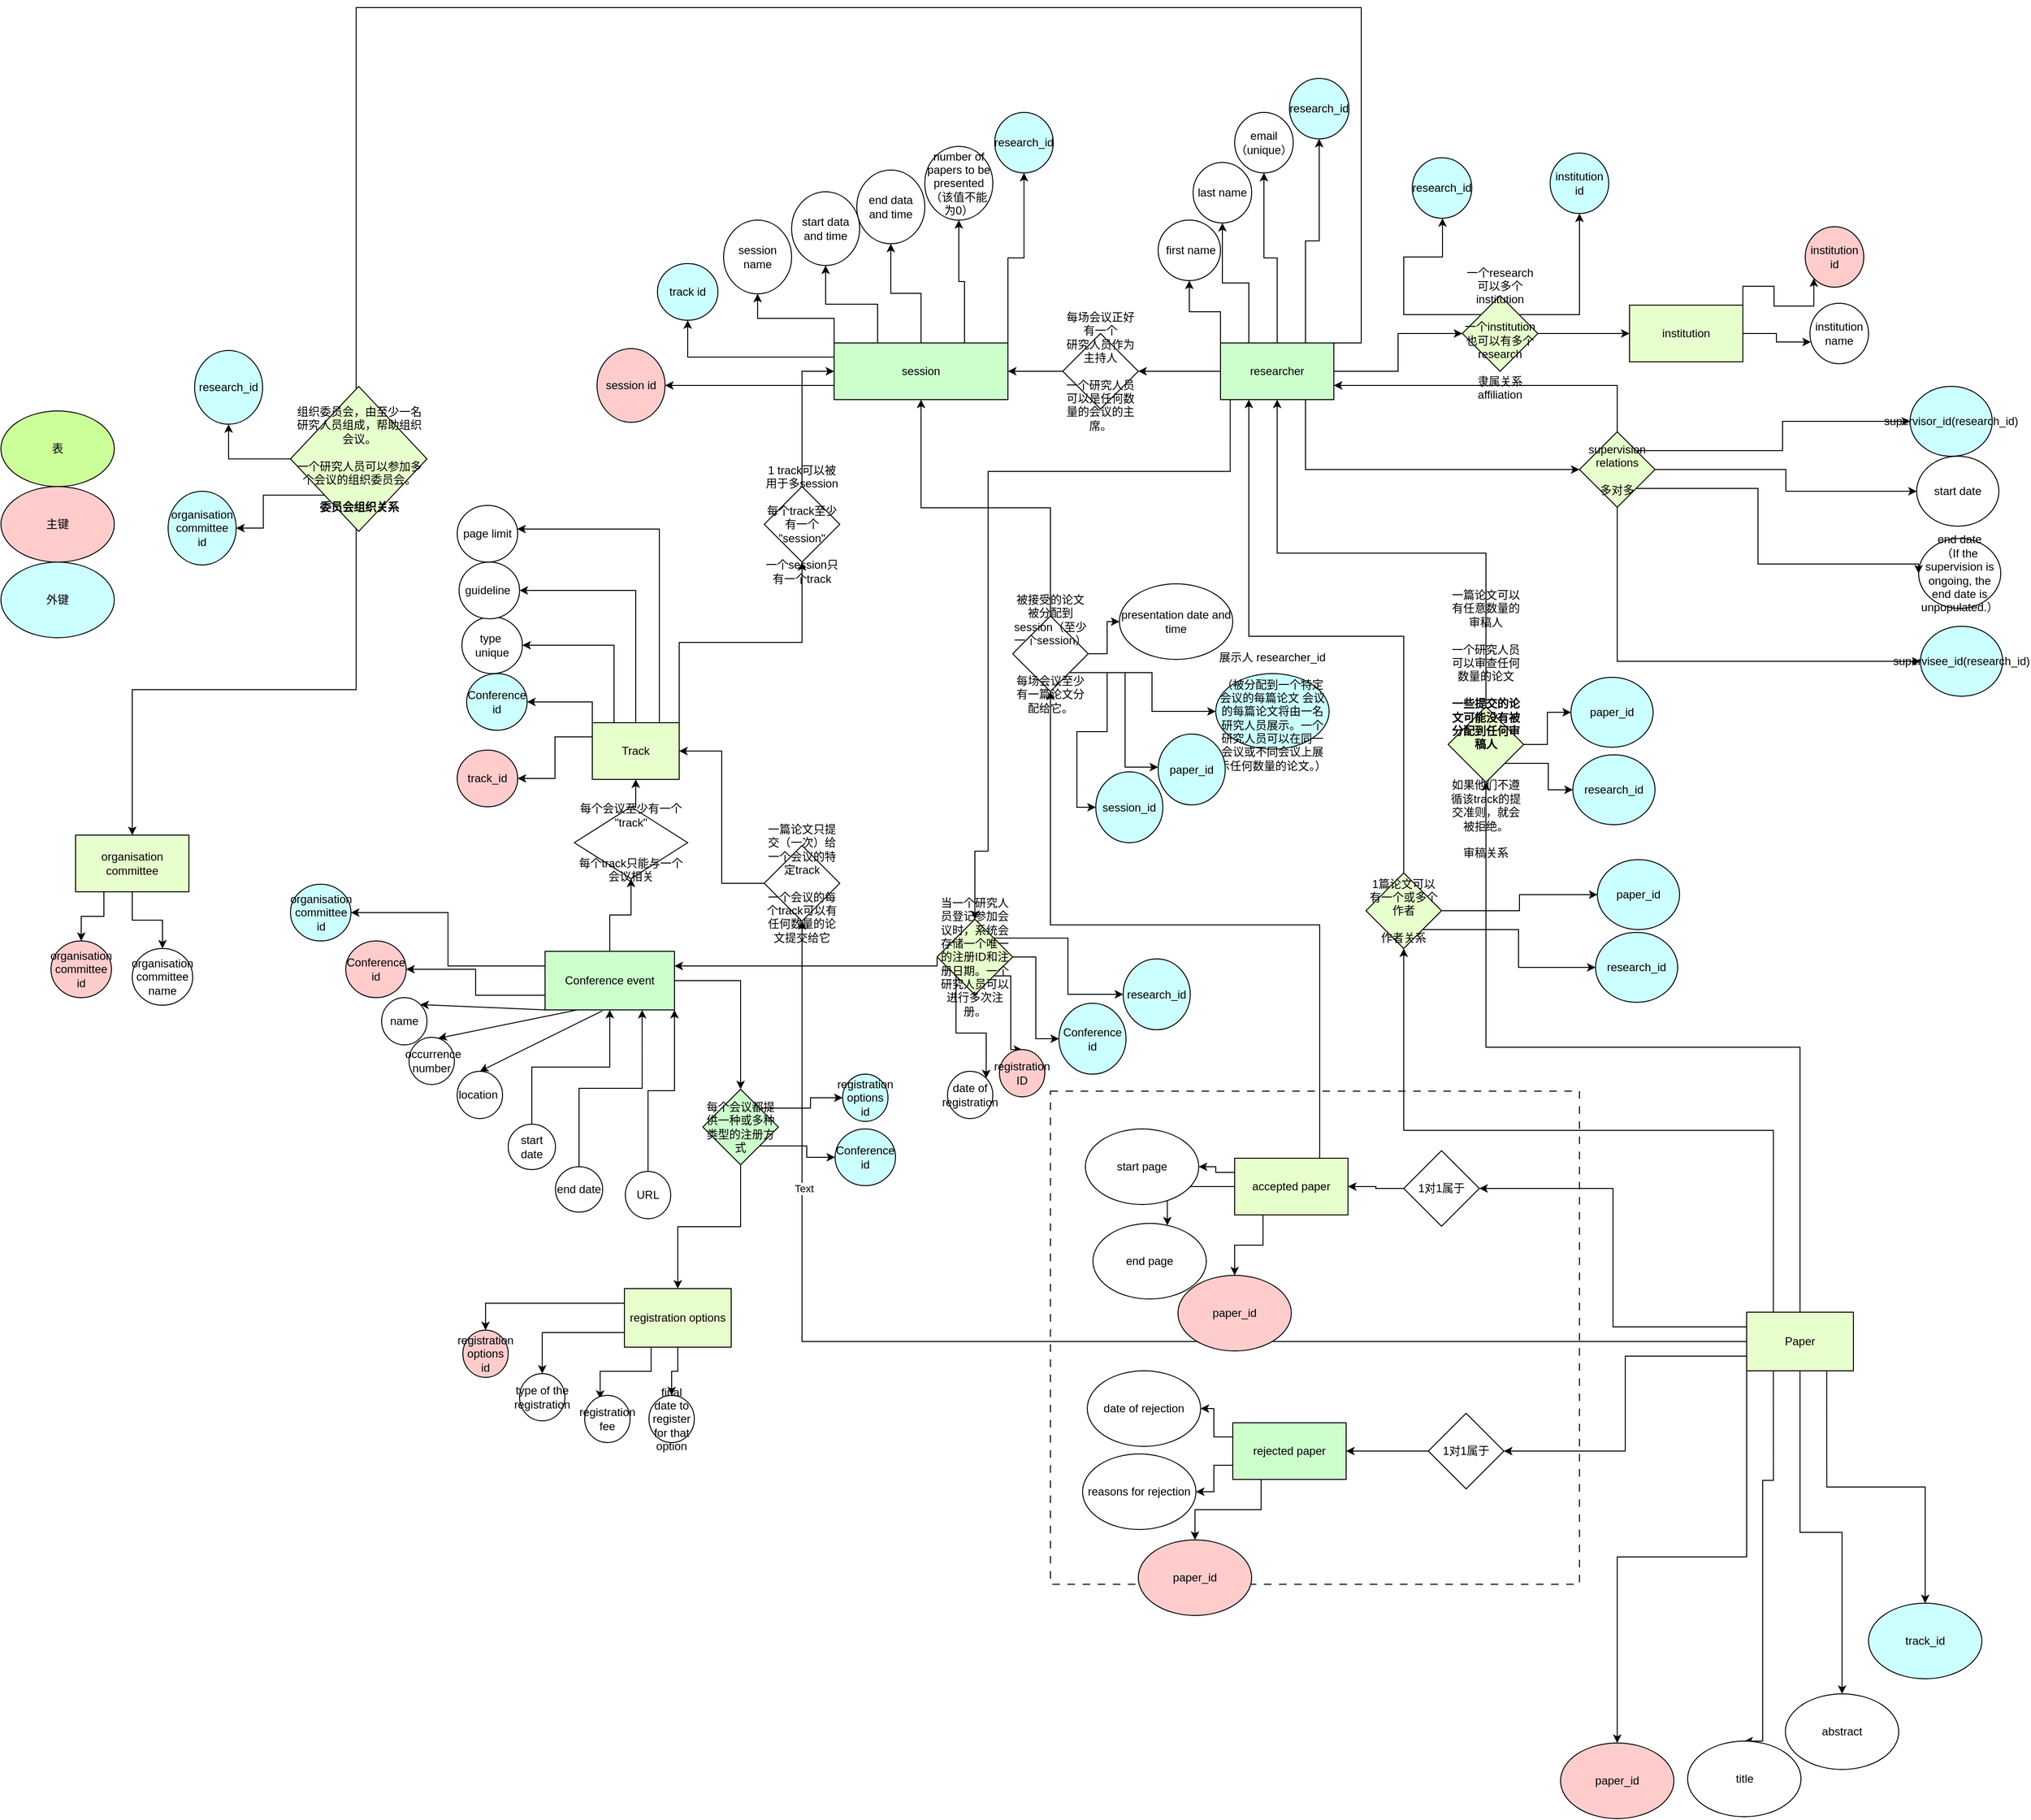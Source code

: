 <mxfile version="21.1.1" type="github">
  <diagram id="R2lEEEUBdFMjLlhIrx00" name="Page-1">
    <mxGraphModel dx="3544" dy="2191" grid="0" gridSize="10" guides="1" tooltips="1" connect="1" arrows="1" fold="1" page="1" pageScale="1" pageWidth="850" pageHeight="1100" math="0" shadow="0" extFonts="Permanent Marker^https://fonts.googleapis.com/css?family=Permanent+Marker">
      <root>
        <mxCell id="0" />
        <mxCell id="1" parent="0" />
        <mxCell id="jLtFNhoKEC5xuxH08Q8--124" value="" style="rounded=0;whiteSpace=wrap;html=1;dashed=1;dashPattern=8 8;" parent="1" vertex="1">
          <mxGeometry x="731" y="382" width="560" height="522" as="geometry" />
        </mxCell>
        <mxCell id="jLtFNhoKEC5xuxH08Q8--1" value="name" style="ellipse;whiteSpace=wrap;html=1;" parent="1" vertex="1">
          <mxGeometry x="23" y="283" width="48" height="50" as="geometry" />
        </mxCell>
        <mxCell id="jLtFNhoKEC5xuxH08Q8--14" style="edgeStyle=orthogonalEdgeStyle;rounded=0;orthogonalLoop=1;jettySize=auto;html=1;entryX=0.5;entryY=1;entryDx=0;entryDy=0;" parent="1" source="jLtFNhoKEC5xuxH08Q8--2" target="jLtFNhoKEC5xuxH08Q8--66" edge="1">
          <mxGeometry relative="1" as="geometry">
            <mxPoint x="231" y="81" as="targetPoint" />
          </mxGeometry>
        </mxCell>
        <mxCell id="jLtFNhoKEC5xuxH08Q8--150" style="edgeStyle=orthogonalEdgeStyle;rounded=0;orthogonalLoop=1;jettySize=auto;html=1;exitX=1;exitY=0.5;exitDx=0;exitDy=0;entryX=0.5;entryY=0;entryDx=0;entryDy=0;" parent="1" source="jLtFNhoKEC5xuxH08Q8--2" target="jLtFNhoKEC5xuxH08Q8--149" edge="1">
          <mxGeometry relative="1" as="geometry" />
        </mxCell>
        <mxCell id="PGQFbqdOMLLWhzAClPK7-38" style="edgeStyle=orthogonalEdgeStyle;rounded=0;orthogonalLoop=1;jettySize=auto;html=1;exitX=0;exitY=0.75;exitDx=0;exitDy=0;entryX=1;entryY=0.5;entryDx=0;entryDy=0;" edge="1" parent="1" source="jLtFNhoKEC5xuxH08Q8--2" target="PGQFbqdOMLLWhzAClPK7-39">
          <mxGeometry relative="1" as="geometry">
            <mxPoint x="52" y="254" as="targetPoint" />
          </mxGeometry>
        </mxCell>
        <mxCell id="PGQFbqdOMLLWhzAClPK7-52" style="edgeStyle=orthogonalEdgeStyle;rounded=0;orthogonalLoop=1;jettySize=auto;html=1;exitX=0;exitY=0.25;exitDx=0;exitDy=0;entryX=1;entryY=0.5;entryDx=0;entryDy=0;" edge="1" parent="1" source="jLtFNhoKEC5xuxH08Q8--2" target="PGQFbqdOMLLWhzAClPK7-53">
          <mxGeometry relative="1" as="geometry">
            <mxPoint x="171" y="144" as="targetPoint" />
          </mxGeometry>
        </mxCell>
        <mxCell id="jLtFNhoKEC5xuxH08Q8--2" value="Conference event" style="rounded=0;whiteSpace=wrap;html=1;fillColor=#CCFFCC;" parent="1" vertex="1">
          <mxGeometry x="196" y="234" width="137" height="62" as="geometry" />
        </mxCell>
        <mxCell id="jLtFNhoKEC5xuxH08Q8--3" value="&amp;nbsp;occurrence number" style="ellipse;whiteSpace=wrap;html=1;" parent="1" vertex="1">
          <mxGeometry x="52" y="325" width="48" height="50" as="geometry" />
        </mxCell>
        <mxCell id="jLtFNhoKEC5xuxH08Q8--4" value="" style="endArrow=classic;html=1;rounded=0;entryX=1;entryY=0;entryDx=0;entryDy=0;exitX=0;exitY=1;exitDx=0;exitDy=0;" parent="1" source="jLtFNhoKEC5xuxH08Q8--2" target="jLtFNhoKEC5xuxH08Q8--1" edge="1">
          <mxGeometry width="50" height="50" relative="1" as="geometry">
            <mxPoint x="132" y="247" as="sourcePoint" />
            <mxPoint x="182" y="197" as="targetPoint" />
          </mxGeometry>
        </mxCell>
        <mxCell id="jLtFNhoKEC5xuxH08Q8--5" value="" style="endArrow=classic;html=1;rounded=0;entryX=0.646;entryY=0.02;entryDx=0;entryDy=0;exitX=0.25;exitY=1;exitDx=0;exitDy=0;entryPerimeter=0;" parent="1" source="jLtFNhoKEC5xuxH08Q8--2" target="jLtFNhoKEC5xuxH08Q8--3" edge="1">
          <mxGeometry width="50" height="50" relative="1" as="geometry">
            <mxPoint x="118" y="267" as="sourcePoint" />
            <mxPoint x="74" y="300" as="targetPoint" />
          </mxGeometry>
        </mxCell>
        <mxCell id="jLtFNhoKEC5xuxH08Q8--6" value="location&amp;nbsp;" style="ellipse;whiteSpace=wrap;html=1;" parent="1" vertex="1">
          <mxGeometry x="103" y="361" width="48" height="50" as="geometry" />
        </mxCell>
        <mxCell id="jLtFNhoKEC5xuxH08Q8--7" value="" style="endArrow=classic;html=1;rounded=0;entryX=0.5;entryY=0;entryDx=0;entryDy=0;exitX=0.442;exitY=1.016;exitDx=0;exitDy=0;exitPerimeter=0;" parent="1" source="jLtFNhoKEC5xuxH08Q8--2" target="jLtFNhoKEC5xuxH08Q8--6" edge="1">
          <mxGeometry width="50" height="50" relative="1" as="geometry">
            <mxPoint x="150" y="262" as="sourcePoint" />
            <mxPoint x="93" y="336" as="targetPoint" />
          </mxGeometry>
        </mxCell>
        <mxCell id="jLtFNhoKEC5xuxH08Q8--70" style="edgeStyle=orthogonalEdgeStyle;rounded=0;orthogonalLoop=1;jettySize=auto;html=1;exitX=0;exitY=0.5;exitDx=0;exitDy=0;entryX=0.75;entryY=1;entryDx=0;entryDy=0;" parent="1" source="jLtFNhoKEC5xuxH08Q8--8" target="jLtFNhoKEC5xuxH08Q8--2" edge="1">
          <mxGeometry relative="1" as="geometry" />
        </mxCell>
        <mxCell id="jLtFNhoKEC5xuxH08Q8--8" value="end date" style="ellipse;whiteSpace=wrap;html=1;direction=south;" parent="1" vertex="1">
          <mxGeometry x="207" y="462" width="50" height="48" as="geometry" />
        </mxCell>
        <mxCell id="jLtFNhoKEC5xuxH08Q8--71" style="edgeStyle=orthogonalEdgeStyle;rounded=0;orthogonalLoop=1;jettySize=auto;html=1;exitX=0.5;exitY=0;exitDx=0;exitDy=0;entryX=1;entryY=1;entryDx=0;entryDy=0;" parent="1" source="jLtFNhoKEC5xuxH08Q8--10" target="jLtFNhoKEC5xuxH08Q8--2" edge="1">
          <mxGeometry relative="1" as="geometry" />
        </mxCell>
        <mxCell id="jLtFNhoKEC5xuxH08Q8--10" value="URL" style="ellipse;whiteSpace=wrap;html=1;" parent="1" vertex="1">
          <mxGeometry x="281" y="467" width="48" height="50" as="geometry" />
        </mxCell>
        <mxCell id="jLtFNhoKEC5xuxH08Q8--16" style="edgeStyle=orthogonalEdgeStyle;rounded=0;orthogonalLoop=1;jettySize=auto;html=1;exitX=0.25;exitY=0;exitDx=0;exitDy=0;entryX=1;entryY=0.5;entryDx=0;entryDy=0;" parent="1" source="jLtFNhoKEC5xuxH08Q8--13" target="jLtFNhoKEC5xuxH08Q8--15" edge="1">
          <mxGeometry relative="1" as="geometry" />
        </mxCell>
        <mxCell id="jLtFNhoKEC5xuxH08Q8--18" style="edgeStyle=orthogonalEdgeStyle;rounded=0;orthogonalLoop=1;jettySize=auto;html=1;exitX=0.5;exitY=0;exitDx=0;exitDy=0;entryX=1;entryY=0.5;entryDx=0;entryDy=0;" parent="1" source="jLtFNhoKEC5xuxH08Q8--13" target="jLtFNhoKEC5xuxH08Q8--17" edge="1">
          <mxGeometry relative="1" as="geometry" />
        </mxCell>
        <mxCell id="jLtFNhoKEC5xuxH08Q8--20" style="edgeStyle=orthogonalEdgeStyle;rounded=0;orthogonalLoop=1;jettySize=auto;html=1;exitX=0.75;exitY=0;exitDx=0;exitDy=0;" parent="1" source="jLtFNhoKEC5xuxH08Q8--13" target="jLtFNhoKEC5xuxH08Q8--19" edge="1">
          <mxGeometry relative="1" as="geometry">
            <Array as="points">
              <mxPoint x="317" y="-213" />
            </Array>
          </mxGeometry>
        </mxCell>
        <mxCell id="jLtFNhoKEC5xuxH08Q8--23" style="edgeStyle=orthogonalEdgeStyle;rounded=0;orthogonalLoop=1;jettySize=auto;html=1;exitX=1;exitY=0;exitDx=0;exitDy=0;" parent="1" source="jLtFNhoKEC5xuxH08Q8--13" target="jLtFNhoKEC5xuxH08Q8--72" edge="1">
          <mxGeometry relative="1" as="geometry" />
        </mxCell>
        <mxCell id="PGQFbqdOMLLWhzAClPK7-8" style="edgeStyle=orthogonalEdgeStyle;rounded=0;orthogonalLoop=1;jettySize=auto;html=1;exitX=0;exitY=0;exitDx=0;exitDy=0;entryX=1;entryY=0.5;entryDx=0;entryDy=0;" edge="1" parent="1" source="jLtFNhoKEC5xuxH08Q8--13" target="PGQFbqdOMLLWhzAClPK7-7">
          <mxGeometry relative="1" as="geometry" />
        </mxCell>
        <mxCell id="PGQFbqdOMLLWhzAClPK7-41" style="edgeStyle=orthogonalEdgeStyle;rounded=0;orthogonalLoop=1;jettySize=auto;html=1;exitX=0;exitY=0.25;exitDx=0;exitDy=0;entryX=1;entryY=0.5;entryDx=0;entryDy=0;" edge="1" parent="1" source="jLtFNhoKEC5xuxH08Q8--13" target="PGQFbqdOMLLWhzAClPK7-40">
          <mxGeometry relative="1" as="geometry" />
        </mxCell>
        <mxCell id="jLtFNhoKEC5xuxH08Q8--13" value="Track" style="rounded=0;whiteSpace=wrap;html=1;fillColor=#E6FFCC;" parent="1" vertex="1">
          <mxGeometry x="246" y="-8" width="92" height="60" as="geometry" />
        </mxCell>
        <mxCell id="jLtFNhoKEC5xuxH08Q8--15" value="type&amp;nbsp;&lt;br&gt;unique" style="ellipse;whiteSpace=wrap;html=1;fillColor=#FFFFFF;" parent="1" vertex="1">
          <mxGeometry x="108" y="-120" width="64" height="60" as="geometry" />
        </mxCell>
        <mxCell id="jLtFNhoKEC5xuxH08Q8--17" value="guideline&amp;nbsp;" style="ellipse;whiteSpace=wrap;html=1;" parent="1" vertex="1">
          <mxGeometry x="105" y="-178" width="64" height="60" as="geometry" />
        </mxCell>
        <mxCell id="jLtFNhoKEC5xuxH08Q8--19" value="page limit" style="ellipse;whiteSpace=wrap;html=1;" parent="1" vertex="1">
          <mxGeometry x="103" y="-238" width="64" height="60" as="geometry" />
        </mxCell>
        <mxCell id="jLtFNhoKEC5xuxH08Q8--25" style="edgeStyle=orthogonalEdgeStyle;rounded=0;orthogonalLoop=1;jettySize=auto;html=1;exitX=0;exitY=0;exitDx=0;exitDy=0;entryX=0.5;entryY=1;entryDx=0;entryDy=0;" parent="1" source="jLtFNhoKEC5xuxH08Q8--22" target="jLtFNhoKEC5xuxH08Q8--26" edge="1">
          <mxGeometry relative="1" as="geometry">
            <mxPoint x="446" y="-465" as="targetPoint" />
          </mxGeometry>
        </mxCell>
        <mxCell id="jLtFNhoKEC5xuxH08Q8--29" style="edgeStyle=orthogonalEdgeStyle;rounded=0;orthogonalLoop=1;jettySize=auto;html=1;exitX=0.25;exitY=0;exitDx=0;exitDy=0;entryX=0.5;entryY=1;entryDx=0;entryDy=0;" parent="1" source="jLtFNhoKEC5xuxH08Q8--22" target="jLtFNhoKEC5xuxH08Q8--28" edge="1">
          <mxGeometry relative="1" as="geometry" />
        </mxCell>
        <mxCell id="jLtFNhoKEC5xuxH08Q8--31" style="edgeStyle=orthogonalEdgeStyle;rounded=0;orthogonalLoop=1;jettySize=auto;html=1;exitX=0.5;exitY=0;exitDx=0;exitDy=0;entryX=0.5;entryY=1;entryDx=0;entryDy=0;" parent="1" source="jLtFNhoKEC5xuxH08Q8--22" target="jLtFNhoKEC5xuxH08Q8--30" edge="1">
          <mxGeometry relative="1" as="geometry" />
        </mxCell>
        <mxCell id="jLtFNhoKEC5xuxH08Q8--32" style="edgeStyle=orthogonalEdgeStyle;rounded=0;orthogonalLoop=1;jettySize=auto;html=1;exitX=0.75;exitY=0;exitDx=0;exitDy=0;entryX=0.5;entryY=1;entryDx=0;entryDy=0;" parent="1" source="jLtFNhoKEC5xuxH08Q8--22" target="jLtFNhoKEC5xuxH08Q8--33" edge="1">
          <mxGeometry relative="1" as="geometry">
            <mxPoint x="634.941" y="-491.706" as="targetPoint" />
          </mxGeometry>
        </mxCell>
        <mxCell id="PGQFbqdOMLLWhzAClPK7-11" style="edgeStyle=orthogonalEdgeStyle;rounded=0;orthogonalLoop=1;jettySize=auto;html=1;exitX=0;exitY=0.25;exitDx=0;exitDy=0;entryX=0.5;entryY=1;entryDx=0;entryDy=0;" edge="1" parent="1" source="jLtFNhoKEC5xuxH08Q8--22" target="PGQFbqdOMLLWhzAClPK7-12">
          <mxGeometry relative="1" as="geometry">
            <mxPoint x="357" y="-422" as="targetPoint" />
          </mxGeometry>
        </mxCell>
        <mxCell id="PGQFbqdOMLLWhzAClPK7-14" style="edgeStyle=orthogonalEdgeStyle;rounded=0;orthogonalLoop=1;jettySize=auto;html=1;exitX=1;exitY=0;exitDx=0;exitDy=0;" edge="1" parent="1" source="jLtFNhoKEC5xuxH08Q8--22" target="PGQFbqdOMLLWhzAClPK7-13">
          <mxGeometry relative="1" as="geometry" />
        </mxCell>
        <mxCell id="PGQFbqdOMLLWhzAClPK7-24" style="edgeStyle=orthogonalEdgeStyle;rounded=0;orthogonalLoop=1;jettySize=auto;html=1;exitX=0;exitY=0.75;exitDx=0;exitDy=0;entryX=1;entryY=0.5;entryDx=0;entryDy=0;" edge="1" parent="1" source="jLtFNhoKEC5xuxH08Q8--22" target="PGQFbqdOMLLWhzAClPK7-23">
          <mxGeometry relative="1" as="geometry" />
        </mxCell>
        <mxCell id="jLtFNhoKEC5xuxH08Q8--22" value="session" style="rounded=0;whiteSpace=wrap;html=1;fillColor=#CCFFCC;" parent="1" vertex="1">
          <mxGeometry x="502" y="-410" width="184" height="60" as="geometry" />
        </mxCell>
        <mxCell id="jLtFNhoKEC5xuxH08Q8--26" value="session name" style="ellipse;whiteSpace=wrap;html=1;" parent="1" vertex="1">
          <mxGeometry x="385" y="-540" width="72" height="78" as="geometry" />
        </mxCell>
        <mxCell id="jLtFNhoKEC5xuxH08Q8--28" value="start data and time" style="ellipse;whiteSpace=wrap;html=1;" parent="1" vertex="1">
          <mxGeometry x="457" y="-570" width="72" height="78" as="geometry" />
        </mxCell>
        <mxCell id="jLtFNhoKEC5xuxH08Q8--30" value="end data and time" style="ellipse;whiteSpace=wrap;html=1;" parent="1" vertex="1">
          <mxGeometry x="526" y="-593" width="72" height="78" as="geometry" />
        </mxCell>
        <mxCell id="jLtFNhoKEC5xuxH08Q8--33" value="number of papers to be presented&lt;br&gt;（该值不能为0）" style="ellipse;whiteSpace=wrap;html=1;" parent="1" vertex="1">
          <mxGeometry x="598" y="-618" width="72" height="78" as="geometry" />
        </mxCell>
        <mxCell id="jLtFNhoKEC5xuxH08Q8--43" style="edgeStyle=orthogonalEdgeStyle;rounded=0;orthogonalLoop=1;jettySize=auto;html=1;exitX=0;exitY=0;exitDx=0;exitDy=0;entryX=0.5;entryY=1;entryDx=0;entryDy=0;" parent="1" source="jLtFNhoKEC5xuxH08Q8--37" target="jLtFNhoKEC5xuxH08Q8--42" edge="1">
          <mxGeometry relative="1" as="geometry" />
        </mxCell>
        <mxCell id="jLtFNhoKEC5xuxH08Q8--45" style="edgeStyle=orthogonalEdgeStyle;rounded=0;orthogonalLoop=1;jettySize=auto;html=1;exitX=0.25;exitY=0;exitDx=0;exitDy=0;" parent="1" source="jLtFNhoKEC5xuxH08Q8--37" target="jLtFNhoKEC5xuxH08Q8--44" edge="1">
          <mxGeometry relative="1" as="geometry" />
        </mxCell>
        <mxCell id="jLtFNhoKEC5xuxH08Q8--47" style="edgeStyle=orthogonalEdgeStyle;rounded=0;orthogonalLoop=1;jettySize=auto;html=1;exitX=0.5;exitY=0;exitDx=0;exitDy=0;entryX=0.5;entryY=1;entryDx=0;entryDy=0;" parent="1" source="jLtFNhoKEC5xuxH08Q8--37" target="jLtFNhoKEC5xuxH08Q8--46" edge="1">
          <mxGeometry relative="1" as="geometry" />
        </mxCell>
        <mxCell id="jLtFNhoKEC5xuxH08Q8--76" style="edgeStyle=orthogonalEdgeStyle;rounded=0;orthogonalLoop=1;jettySize=auto;html=1;exitX=0;exitY=0.5;exitDx=0;exitDy=0;entryX=1;entryY=0.5;entryDx=0;entryDy=0;" parent="1" source="jLtFNhoKEC5xuxH08Q8--37" target="jLtFNhoKEC5xuxH08Q8--74" edge="1">
          <mxGeometry relative="1" as="geometry" />
        </mxCell>
        <mxCell id="jLtFNhoKEC5xuxH08Q8--79" style="edgeStyle=orthogonalEdgeStyle;rounded=0;orthogonalLoop=1;jettySize=auto;html=1;exitX=1;exitY=0.5;exitDx=0;exitDy=0;entryX=0;entryY=0.5;entryDx=0;entryDy=0;" parent="1" source="jLtFNhoKEC5xuxH08Q8--37" target="jLtFNhoKEC5xuxH08Q8--78" edge="1">
          <mxGeometry relative="1" as="geometry" />
        </mxCell>
        <mxCell id="jLtFNhoKEC5xuxH08Q8--102" style="edgeStyle=orthogonalEdgeStyle;rounded=0;orthogonalLoop=1;jettySize=auto;html=1;exitX=0.75;exitY=1;exitDx=0;exitDy=0;entryX=0;entryY=0.5;entryDx=0;entryDy=0;" parent="1" source="jLtFNhoKEC5xuxH08Q8--37" target="jLtFNhoKEC5xuxH08Q8--101" edge="1">
          <mxGeometry relative="1" as="geometry" />
        </mxCell>
        <mxCell id="jLtFNhoKEC5xuxH08Q8--178" style="edgeStyle=orthogonalEdgeStyle;rounded=0;orthogonalLoop=1;jettySize=auto;html=1;exitX=1;exitY=0;exitDx=0;exitDy=0;entryX=0.5;entryY=0;entryDx=0;entryDy=0;" parent="1" source="jLtFNhoKEC5xuxH08Q8--37" target="jLtFNhoKEC5xuxH08Q8--173" edge="1">
          <mxGeometry relative="1" as="geometry">
            <Array as="points">
              <mxPoint x="1060" y="-410" />
              <mxPoint x="1060" y="-765" />
              <mxPoint x="-4" y="-765" />
              <mxPoint x="-4" y="-43" />
              <mxPoint x="-241" y="-43" />
            </Array>
          </mxGeometry>
        </mxCell>
        <mxCell id="PGQFbqdOMLLWhzAClPK7-35" style="edgeStyle=orthogonalEdgeStyle;rounded=0;orthogonalLoop=1;jettySize=auto;html=1;exitX=0.75;exitY=0;exitDx=0;exitDy=0;" edge="1" parent="1" source="jLtFNhoKEC5xuxH08Q8--37" target="PGQFbqdOMLLWhzAClPK7-34">
          <mxGeometry relative="1" as="geometry" />
        </mxCell>
        <mxCell id="jLtFNhoKEC5xuxH08Q8--37" value="researcher" style="rounded=0;whiteSpace=wrap;html=1;fillColor=#CCFFCC;" parent="1" vertex="1">
          <mxGeometry x="911" y="-410" width="120" height="60" as="geometry" />
        </mxCell>
        <mxCell id="jLtFNhoKEC5xuxH08Q8--42" value="&amp;nbsp;first name" style="ellipse;whiteSpace=wrap;html=1;" parent="1" vertex="1">
          <mxGeometry x="845" y="-540" width="66" height="64" as="geometry" />
        </mxCell>
        <mxCell id="jLtFNhoKEC5xuxH08Q8--44" value="last name" style="ellipse;whiteSpace=wrap;html=1;" parent="1" vertex="1">
          <mxGeometry x="882" y="-601" width="62" height="64" as="geometry" />
        </mxCell>
        <mxCell id="jLtFNhoKEC5xuxH08Q8--46" value="email&lt;br&gt;（unique）" style="ellipse;whiteSpace=wrap;html=1;fillColor=#FFFFFF;" parent="1" vertex="1">
          <mxGeometry x="926" y="-654" width="62" height="64" as="geometry" />
        </mxCell>
        <mxCell id="PGQFbqdOMLLWhzAClPK7-26" style="edgeStyle=orthogonalEdgeStyle;rounded=0;orthogonalLoop=1;jettySize=auto;html=1;exitX=1;exitY=0.5;exitDx=0;exitDy=0;entryX=0.016;entryY=0.641;entryDx=0;entryDy=0;entryPerimeter=0;" edge="1" parent="1" source="jLtFNhoKEC5xuxH08Q8--50" target="PGQFbqdOMLLWhzAClPK7-25">
          <mxGeometry relative="1" as="geometry" />
        </mxCell>
        <mxCell id="PGQFbqdOMLLWhzAClPK7-27" style="edgeStyle=orthogonalEdgeStyle;rounded=0;orthogonalLoop=1;jettySize=auto;html=1;exitX=1;exitY=0;exitDx=0;exitDy=0;entryX=0;entryY=1;entryDx=0;entryDy=0;" edge="1" parent="1" source="jLtFNhoKEC5xuxH08Q8--50" target="PGQFbqdOMLLWhzAClPK7-22">
          <mxGeometry relative="1" as="geometry" />
        </mxCell>
        <mxCell id="jLtFNhoKEC5xuxH08Q8--50" value="institution" style="rounded=0;whiteSpace=wrap;html=1;fillColor=#E6FFCC;" parent="1" vertex="1">
          <mxGeometry x="1344" y="-450" width="120" height="60" as="geometry" />
        </mxCell>
        <mxCell id="jLtFNhoKEC5xuxH08Q8--54" style="edgeStyle=orthogonalEdgeStyle;rounded=0;orthogonalLoop=1;jettySize=auto;html=1;exitX=1;exitY=0;exitDx=0;exitDy=0;" parent="1" source="jLtFNhoKEC5xuxH08Q8--101" target="jLtFNhoKEC5xuxH08Q8--53" edge="1">
          <mxGeometry relative="1" as="geometry" />
        </mxCell>
        <mxCell id="jLtFNhoKEC5xuxH08Q8--60" style="edgeStyle=orthogonalEdgeStyle;rounded=0;orthogonalLoop=1;jettySize=auto;html=1;exitX=1;exitY=0.5;exitDx=0;exitDy=0;entryX=0;entryY=0.5;entryDx=0;entryDy=0;" parent="1" source="jLtFNhoKEC5xuxH08Q8--101" target="jLtFNhoKEC5xuxH08Q8--57" edge="1">
          <mxGeometry relative="1" as="geometry" />
        </mxCell>
        <mxCell id="jLtFNhoKEC5xuxH08Q8--53" value="supervisor_id(research_id)" style="ellipse;whiteSpace=wrap;html=1;fillColor=#CCFFFF;" parent="1" vertex="1">
          <mxGeometry x="1641" y="-364" width="87" height="74" as="geometry" />
        </mxCell>
        <mxCell id="jLtFNhoKEC5xuxH08Q8--55" value="supervisee_id(research_id)" style="ellipse;whiteSpace=wrap;html=1;fillColor=#CCFFFF;" parent="1" vertex="1">
          <mxGeometry x="1652" y="-110" width="87" height="74" as="geometry" />
        </mxCell>
        <mxCell id="jLtFNhoKEC5xuxH08Q8--57" value="start date" style="ellipse;whiteSpace=wrap;html=1;" parent="1" vertex="1">
          <mxGeometry x="1648" y="-290" width="87" height="74" as="geometry" />
        </mxCell>
        <mxCell id="jLtFNhoKEC5xuxH08Q8--59" value="end date&lt;br&gt;（If the supervision is ongoing, the end date is unpopulated.）" style="ellipse;whiteSpace=wrap;html=1;" parent="1" vertex="1">
          <mxGeometry x="1650" y="-203" width="87" height="74" as="geometry" />
        </mxCell>
        <mxCell id="jLtFNhoKEC5xuxH08Q8--67" style="edgeStyle=orthogonalEdgeStyle;rounded=0;orthogonalLoop=1;jettySize=auto;html=1;exitX=0.5;exitY=0;exitDx=0;exitDy=0;entryX=0.5;entryY=1;entryDx=0;entryDy=0;" parent="1" source="jLtFNhoKEC5xuxH08Q8--66" target="jLtFNhoKEC5xuxH08Q8--13" edge="1">
          <mxGeometry relative="1" as="geometry" />
        </mxCell>
        <mxCell id="jLtFNhoKEC5xuxH08Q8--66" value="每个会议至少有一个 &quot;track&quot;&lt;br&gt;&lt;br&gt;&lt;br&gt;每个track只能与一个会议相关" style="rhombus;whiteSpace=wrap;html=1;" parent="1" vertex="1">
          <mxGeometry x="227" y="81" width="120" height="76" as="geometry" />
        </mxCell>
        <mxCell id="jLtFNhoKEC5xuxH08Q8--73" style="edgeStyle=orthogonalEdgeStyle;rounded=0;orthogonalLoop=1;jettySize=auto;html=1;exitX=0.5;exitY=0;exitDx=0;exitDy=0;entryX=0;entryY=0.5;entryDx=0;entryDy=0;" parent="1" source="jLtFNhoKEC5xuxH08Q8--72" target="jLtFNhoKEC5xuxH08Q8--22" edge="1">
          <mxGeometry relative="1" as="geometry" />
        </mxCell>
        <mxCell id="jLtFNhoKEC5xuxH08Q8--72" value="1 track可以被用于多session&lt;br&gt;&lt;br&gt;每个track至少有一个 &quot;session&quot;&lt;br&gt;&lt;br&gt;一个session只有一个track" style="rhombus;whiteSpace=wrap;html=1;" parent="1" vertex="1">
          <mxGeometry x="428" y="-258" width="80" height="80" as="geometry" />
        </mxCell>
        <mxCell id="jLtFNhoKEC5xuxH08Q8--77" style="edgeStyle=orthogonalEdgeStyle;rounded=0;orthogonalLoop=1;jettySize=auto;html=1;exitX=0;exitY=0.5;exitDx=0;exitDy=0;" parent="1" source="jLtFNhoKEC5xuxH08Q8--74" target="jLtFNhoKEC5xuxH08Q8--22" edge="1">
          <mxGeometry relative="1" as="geometry" />
        </mxCell>
        <mxCell id="jLtFNhoKEC5xuxH08Q8--74" value="&lt;div&gt;每场会议正好有一个&lt;/div&gt;&lt;div&gt;研究人员作为主持人&lt;/div&gt;&lt;div&gt;&lt;br&gt;&lt;/div&gt;&lt;div&gt;一个研究人员可以是任何数量的会议的主席。&lt;/div&gt;" style="rhombus;whiteSpace=wrap;html=1;" parent="1" vertex="1">
          <mxGeometry x="744" y="-420" width="80" height="80" as="geometry" />
        </mxCell>
        <mxCell id="jLtFNhoKEC5xuxH08Q8--80" style="edgeStyle=orthogonalEdgeStyle;rounded=0;orthogonalLoop=1;jettySize=auto;html=1;exitX=1;exitY=0.5;exitDx=0;exitDy=0;" parent="1" source="jLtFNhoKEC5xuxH08Q8--78" target="jLtFNhoKEC5xuxH08Q8--50" edge="1">
          <mxGeometry relative="1" as="geometry" />
        </mxCell>
        <mxCell id="PGQFbqdOMLLWhzAClPK7-17" style="edgeStyle=orthogonalEdgeStyle;rounded=0;orthogonalLoop=1;jettySize=auto;html=1;exitX=1;exitY=0;exitDx=0;exitDy=0;" edge="1" parent="1" source="jLtFNhoKEC5xuxH08Q8--78" target="PGQFbqdOMLLWhzAClPK7-16">
          <mxGeometry relative="1" as="geometry" />
        </mxCell>
        <mxCell id="PGQFbqdOMLLWhzAClPK7-21" style="edgeStyle=orthogonalEdgeStyle;rounded=0;orthogonalLoop=1;jettySize=auto;html=1;exitX=0;exitY=0;exitDx=0;exitDy=0;" edge="1" parent="1" source="jLtFNhoKEC5xuxH08Q8--78" target="PGQFbqdOMLLWhzAClPK7-18">
          <mxGeometry relative="1" as="geometry">
            <Array as="points">
              <mxPoint x="1105" y="-440" />
              <mxPoint x="1105" y="-501" />
              <mxPoint x="1146" y="-501" />
            </Array>
          </mxGeometry>
        </mxCell>
        <mxCell id="jLtFNhoKEC5xuxH08Q8--78" value="一个research可以多个institution&lt;br&gt;&lt;br&gt;一个institution也可以有多个research&lt;br&gt;&lt;br&gt;隶属关系&lt;br&gt;affiliation" style="rhombus;whiteSpace=wrap;html=1;fillColor=#E6FFCC;" parent="1" vertex="1">
          <mxGeometry x="1167" y="-460" width="80" height="80" as="geometry" />
        </mxCell>
        <mxCell id="jLtFNhoKEC5xuxH08Q8--85" style="edgeStyle=orthogonalEdgeStyle;rounded=0;orthogonalLoop=1;jettySize=auto;html=1;exitX=0;exitY=1;exitDx=0;exitDy=0;" parent="1" source="jLtFNhoKEC5xuxH08Q8--83" target="jLtFNhoKEC5xuxH08Q8--84" edge="1">
          <mxGeometry relative="1" as="geometry" />
        </mxCell>
        <mxCell id="jLtFNhoKEC5xuxH08Q8--87" style="edgeStyle=orthogonalEdgeStyle;rounded=0;orthogonalLoop=1;jettySize=auto;html=1;exitX=0.25;exitY=1;exitDx=0;exitDy=0;entryX=0.5;entryY=0;entryDx=0;entryDy=0;" parent="1" source="jLtFNhoKEC5xuxH08Q8--83" target="jLtFNhoKEC5xuxH08Q8--86" edge="1">
          <mxGeometry relative="1" as="geometry">
            <mxPoint x="1485" y="910" as="targetPoint" />
            <Array as="points">
              <mxPoint x="1496" y="794" />
              <mxPoint x="1485" y="794" />
              <mxPoint x="1485" y="1070" />
            </Array>
          </mxGeometry>
        </mxCell>
        <mxCell id="jLtFNhoKEC5xuxH08Q8--89" style="edgeStyle=orthogonalEdgeStyle;rounded=0;orthogonalLoop=1;jettySize=auto;html=1;exitX=0.5;exitY=1;exitDx=0;exitDy=0;entryX=0.5;entryY=0;entryDx=0;entryDy=0;" parent="1" source="jLtFNhoKEC5xuxH08Q8--83" target="jLtFNhoKEC5xuxH08Q8--88" edge="1">
          <mxGeometry relative="1" as="geometry" />
        </mxCell>
        <mxCell id="jLtFNhoKEC5xuxH08Q8--92" style="edgeStyle=orthogonalEdgeStyle;rounded=0;orthogonalLoop=1;jettySize=auto;html=1;exitX=0;exitY=0.5;exitDx=0;exitDy=0;" parent="1" source="jLtFNhoKEC5xuxH08Q8--83" target="jLtFNhoKEC5xuxH08Q8--91" edge="1">
          <mxGeometry relative="1" as="geometry" />
        </mxCell>
        <mxCell id="PGQFbqdOMLLWhzAClPK7-50" value="Text" style="edgeLabel;html=1;align=center;verticalAlign=middle;resizable=0;points=[];" vertex="1" connectable="0" parent="jLtFNhoKEC5xuxH08Q8--92">
          <mxGeometry x="0.608" y="-2" relative="1" as="geometry">
            <mxPoint as="offset" />
          </mxGeometry>
        </mxCell>
        <mxCell id="jLtFNhoKEC5xuxH08Q8--95" style="edgeStyle=orthogonalEdgeStyle;rounded=0;orthogonalLoop=1;jettySize=auto;html=1;exitX=0.5;exitY=0;exitDx=0;exitDy=0;entryX=0.5;entryY=1;entryDx=0;entryDy=0;" parent="1" source="jLtFNhoKEC5xuxH08Q8--83" target="jLtFNhoKEC5xuxH08Q8--94" edge="1">
          <mxGeometry relative="1" as="geometry" />
        </mxCell>
        <mxCell id="jLtFNhoKEC5xuxH08Q8--99" style="edgeStyle=orthogonalEdgeStyle;rounded=0;orthogonalLoop=1;jettySize=auto;html=1;exitX=0.25;exitY=0;exitDx=0;exitDy=0;" parent="1" source="jLtFNhoKEC5xuxH08Q8--83" target="jLtFNhoKEC5xuxH08Q8--98" edge="1">
          <mxGeometry relative="1" as="geometry" />
        </mxCell>
        <mxCell id="jLtFNhoKEC5xuxH08Q8--126" style="edgeStyle=orthogonalEdgeStyle;rounded=0;orthogonalLoop=1;jettySize=auto;html=1;exitX=0.75;exitY=0;exitDx=0;exitDy=0;entryX=0.5;entryY=1;entryDx=0;entryDy=0;" parent="1" source="jLtFNhoKEC5xuxH08Q8--106" target="jLtFNhoKEC5xuxH08Q8--125" edge="1">
          <mxGeometry relative="1" as="geometry" />
        </mxCell>
        <mxCell id="jLtFNhoKEC5xuxH08Q8--139" style="edgeStyle=orthogonalEdgeStyle;rounded=0;orthogonalLoop=1;jettySize=auto;html=1;exitX=0;exitY=0.25;exitDx=0;exitDy=0;entryX=1;entryY=0.5;entryDx=0;entryDy=0;" parent="1" source="jLtFNhoKEC5xuxH08Q8--83" target="jLtFNhoKEC5xuxH08Q8--112" edge="1">
          <mxGeometry relative="1" as="geometry" />
        </mxCell>
        <mxCell id="jLtFNhoKEC5xuxH08Q8--140" style="edgeStyle=orthogonalEdgeStyle;rounded=0;orthogonalLoop=1;jettySize=auto;html=1;exitX=0;exitY=0.75;exitDx=0;exitDy=0;entryX=1;entryY=0.5;entryDx=0;entryDy=0;" parent="1" source="jLtFNhoKEC5xuxH08Q8--83" target="jLtFNhoKEC5xuxH08Q8--109" edge="1">
          <mxGeometry relative="1" as="geometry" />
        </mxCell>
        <mxCell id="PGQFbqdOMLLWhzAClPK7-37" style="edgeStyle=orthogonalEdgeStyle;rounded=0;orthogonalLoop=1;jettySize=auto;html=1;exitX=0.75;exitY=1;exitDx=0;exitDy=0;" edge="1" parent="1" source="jLtFNhoKEC5xuxH08Q8--83" target="PGQFbqdOMLLWhzAClPK7-36">
          <mxGeometry relative="1" as="geometry" />
        </mxCell>
        <mxCell id="jLtFNhoKEC5xuxH08Q8--83" value="Paper" style="rounded=0;whiteSpace=wrap;html=1;fillColor=#E6FFCC;" parent="1" vertex="1">
          <mxGeometry x="1468" y="616" width="113" height="62" as="geometry" />
        </mxCell>
        <mxCell id="jLtFNhoKEC5xuxH08Q8--84" value="paper_id" style="ellipse;whiteSpace=wrap;html=1;fillColor=#FFCCCC;" parent="1" vertex="1">
          <mxGeometry x="1271" y="1072" width="120" height="80" as="geometry" />
        </mxCell>
        <mxCell id="jLtFNhoKEC5xuxH08Q8--86" value="title" style="ellipse;whiteSpace=wrap;html=1;" parent="1" vertex="1">
          <mxGeometry x="1405.5" y="1070" width="120" height="80" as="geometry" />
        </mxCell>
        <mxCell id="jLtFNhoKEC5xuxH08Q8--88" value="abstract" style="ellipse;whiteSpace=wrap;html=1;" parent="1" vertex="1">
          <mxGeometry x="1509" y="1020" width="120" height="80" as="geometry" />
        </mxCell>
        <mxCell id="jLtFNhoKEC5xuxH08Q8--93" style="edgeStyle=orthogonalEdgeStyle;rounded=0;orthogonalLoop=1;jettySize=auto;html=1;exitX=0;exitY=0.5;exitDx=0;exitDy=0;entryX=1;entryY=0.5;entryDx=0;entryDy=0;" parent="1" source="jLtFNhoKEC5xuxH08Q8--91" target="jLtFNhoKEC5xuxH08Q8--13" edge="1">
          <mxGeometry relative="1" as="geometry" />
        </mxCell>
        <mxCell id="jLtFNhoKEC5xuxH08Q8--91" value="一篇论文只提交（一次）给一个会议的特定track&lt;br&gt;&lt;br&gt;一个会议的每个track可以有任何数量的论文提交给它" style="rhombus;whiteSpace=wrap;html=1;" parent="1" vertex="1">
          <mxGeometry x="428" y="122" width="80" height="80" as="geometry" />
        </mxCell>
        <mxCell id="jLtFNhoKEC5xuxH08Q8--96" style="edgeStyle=orthogonalEdgeStyle;rounded=0;orthogonalLoop=1;jettySize=auto;html=1;exitX=0.5;exitY=0;exitDx=0;exitDy=0;" parent="1" source="jLtFNhoKEC5xuxH08Q8--94" target="jLtFNhoKEC5xuxH08Q8--37" edge="1">
          <mxGeometry relative="1" as="geometry" />
        </mxCell>
        <mxCell id="PGQFbqdOMLLWhzAClPK7-43" value="" style="edgeStyle=orthogonalEdgeStyle;rounded=0;orthogonalLoop=1;jettySize=auto;html=1;" edge="1" parent="1" source="jLtFNhoKEC5xuxH08Q8--94" target="PGQFbqdOMLLWhzAClPK7-42">
          <mxGeometry relative="1" as="geometry" />
        </mxCell>
        <mxCell id="PGQFbqdOMLLWhzAClPK7-45" style="edgeStyle=orthogonalEdgeStyle;rounded=0;orthogonalLoop=1;jettySize=auto;html=1;exitX=1;exitY=1;exitDx=0;exitDy=0;" edge="1" parent="1" source="jLtFNhoKEC5xuxH08Q8--94" target="PGQFbqdOMLLWhzAClPK7-44">
          <mxGeometry relative="1" as="geometry" />
        </mxCell>
        <mxCell id="jLtFNhoKEC5xuxH08Q8--94" value="&lt;div&gt;一篇论文可以有任意数量的审稿人&lt;/div&gt;&lt;div&gt;&lt;br&gt;&lt;/div&gt;&lt;div&gt;一个研究人员可以审查任何数量的论文&lt;/div&gt;&lt;div&gt;&lt;br&gt;&lt;/div&gt;&lt;div&gt;&lt;div&gt;&lt;b&gt;一些提交的论文可能没有被分配到任何审稿人&lt;/b&gt;&lt;/div&gt;&lt;div&gt;&lt;br&gt;&lt;/div&gt;&lt;div&gt;&lt;br&gt;&lt;/div&gt;&lt;div&gt;如果他们不遵循该track的提交准则，就会被拒绝。&lt;/div&gt;&lt;/div&gt;&lt;div&gt;&lt;br&gt;&lt;/div&gt;&lt;div&gt;审稿关系&lt;/div&gt;&lt;div&gt;&lt;br&gt;&lt;/div&gt;&lt;div&gt;&lt;br&gt;&lt;/div&gt;&lt;div&gt;&lt;br&gt;&lt;/div&gt;" style="rhombus;whiteSpace=wrap;html=1;fillColor=#E6FFCC;" parent="1" vertex="1">
          <mxGeometry x="1152" y="-25" width="80" height="80" as="geometry" />
        </mxCell>
        <mxCell id="jLtFNhoKEC5xuxH08Q8--100" style="edgeStyle=orthogonalEdgeStyle;rounded=0;orthogonalLoop=1;jettySize=auto;html=1;exitX=0.5;exitY=0;exitDx=0;exitDy=0;entryX=0.25;entryY=1;entryDx=0;entryDy=0;" parent="1" source="jLtFNhoKEC5xuxH08Q8--98" target="jLtFNhoKEC5xuxH08Q8--37" edge="1">
          <mxGeometry relative="1" as="geometry" />
        </mxCell>
        <mxCell id="PGQFbqdOMLLWhzAClPK7-31" style="edgeStyle=orthogonalEdgeStyle;rounded=0;orthogonalLoop=1;jettySize=auto;html=1;exitX=1;exitY=0.5;exitDx=0;exitDy=0;entryX=0;entryY=0.5;entryDx=0;entryDy=0;" edge="1" parent="1" source="jLtFNhoKEC5xuxH08Q8--98" target="PGQFbqdOMLLWhzAClPK7-30">
          <mxGeometry relative="1" as="geometry" />
        </mxCell>
        <mxCell id="PGQFbqdOMLLWhzAClPK7-33" style="edgeStyle=orthogonalEdgeStyle;rounded=0;orthogonalLoop=1;jettySize=auto;html=1;exitX=1;exitY=1;exitDx=0;exitDy=0;entryX=0;entryY=0.5;entryDx=0;entryDy=0;" edge="1" parent="1" source="jLtFNhoKEC5xuxH08Q8--98" target="PGQFbqdOMLLWhzAClPK7-32">
          <mxGeometry relative="1" as="geometry" />
        </mxCell>
        <mxCell id="jLtFNhoKEC5xuxH08Q8--98" value="1篇论文可以有一个或多个作者&lt;br&gt;&lt;br&gt;作者关系" style="rhombus;whiteSpace=wrap;html=1;fillColor=#E6FFCC;" parent="1" vertex="1">
          <mxGeometry x="1065" y="151" width="80" height="80" as="geometry" />
        </mxCell>
        <mxCell id="jLtFNhoKEC5xuxH08Q8--103" style="edgeStyle=orthogonalEdgeStyle;rounded=0;orthogonalLoop=1;jettySize=auto;html=1;exitX=0.5;exitY=0;exitDx=0;exitDy=0;entryX=1;entryY=0.75;entryDx=0;entryDy=0;" parent="1" source="jLtFNhoKEC5xuxH08Q8--101" target="jLtFNhoKEC5xuxH08Q8--37" edge="1">
          <mxGeometry relative="1" as="geometry" />
        </mxCell>
        <mxCell id="PGQFbqdOMLLWhzAClPK7-28" style="edgeStyle=orthogonalEdgeStyle;rounded=0;orthogonalLoop=1;jettySize=auto;html=1;exitX=1;exitY=1;exitDx=0;exitDy=0;entryX=0;entryY=0.5;entryDx=0;entryDy=0;" edge="1" parent="1" source="jLtFNhoKEC5xuxH08Q8--101" target="jLtFNhoKEC5xuxH08Q8--59">
          <mxGeometry relative="1" as="geometry">
            <Array as="points">
              <mxPoint x="1480" y="-256" />
              <mxPoint x="1480" y="-176" />
            </Array>
          </mxGeometry>
        </mxCell>
        <mxCell id="PGQFbqdOMLLWhzAClPK7-29" style="edgeStyle=orthogonalEdgeStyle;rounded=0;orthogonalLoop=1;jettySize=auto;html=1;exitX=0.5;exitY=1;exitDx=0;exitDy=0;entryX=0;entryY=0.5;entryDx=0;entryDy=0;" edge="1" parent="1" source="jLtFNhoKEC5xuxH08Q8--101" target="jLtFNhoKEC5xuxH08Q8--55">
          <mxGeometry relative="1" as="geometry" />
        </mxCell>
        <mxCell id="jLtFNhoKEC5xuxH08Q8--101" value="supervision relations&lt;br&gt;&lt;br&gt;多对多" style="rhombus;whiteSpace=wrap;html=1;fillColor=#E6FFCC;" parent="1" vertex="1">
          <mxGeometry x="1291" y="-316" width="80" height="80" as="geometry" />
        </mxCell>
        <mxCell id="jLtFNhoKEC5xuxH08Q8--136" style="edgeStyle=orthogonalEdgeStyle;rounded=0;orthogonalLoop=1;jettySize=auto;html=1;exitX=0;exitY=0.75;exitDx=0;exitDy=0;" parent="1" source="jLtFNhoKEC5xuxH08Q8--105" target="jLtFNhoKEC5xuxH08Q8--118" edge="1">
          <mxGeometry relative="1" as="geometry" />
        </mxCell>
        <mxCell id="jLtFNhoKEC5xuxH08Q8--138" style="edgeStyle=orthogonalEdgeStyle;rounded=0;orthogonalLoop=1;jettySize=auto;html=1;exitX=0;exitY=0.25;exitDx=0;exitDy=0;entryX=1;entryY=0.5;entryDx=0;entryDy=0;" parent="1" source="jLtFNhoKEC5xuxH08Q8--105" target="jLtFNhoKEC5xuxH08Q8--116" edge="1">
          <mxGeometry relative="1" as="geometry" />
        </mxCell>
        <mxCell id="PGQFbqdOMLLWhzAClPK7-47" style="edgeStyle=orthogonalEdgeStyle;rounded=0;orthogonalLoop=1;jettySize=auto;html=1;exitX=0.25;exitY=1;exitDx=0;exitDy=0;" edge="1" parent="1" source="jLtFNhoKEC5xuxH08Q8--105" target="PGQFbqdOMLLWhzAClPK7-46">
          <mxGeometry relative="1" as="geometry" />
        </mxCell>
        <mxCell id="jLtFNhoKEC5xuxH08Q8--105" value="rejected paper" style="rounded=0;whiteSpace=wrap;html=1;fillColor=#CCFFCC;" parent="1" vertex="1">
          <mxGeometry x="924" y="733" width="120" height="60" as="geometry" />
        </mxCell>
        <mxCell id="jLtFNhoKEC5xuxH08Q8--132" style="edgeStyle=orthogonalEdgeStyle;rounded=0;orthogonalLoop=1;jettySize=auto;html=1;exitX=0;exitY=0.25;exitDx=0;exitDy=0;" parent="1" source="jLtFNhoKEC5xuxH08Q8--106" target="jLtFNhoKEC5xuxH08Q8--120" edge="1">
          <mxGeometry relative="1" as="geometry" />
        </mxCell>
        <mxCell id="jLtFNhoKEC5xuxH08Q8--133" style="edgeStyle=orthogonalEdgeStyle;rounded=0;orthogonalLoop=1;jettySize=auto;html=1;exitX=0;exitY=0.5;exitDx=0;exitDy=0;entryX=0.656;entryY=0.026;entryDx=0;entryDy=0;entryPerimeter=0;" parent="1" source="jLtFNhoKEC5xuxH08Q8--106" target="jLtFNhoKEC5xuxH08Q8--121" edge="1">
          <mxGeometry relative="1" as="geometry" />
        </mxCell>
        <mxCell id="PGQFbqdOMLLWhzAClPK7-49" style="edgeStyle=orthogonalEdgeStyle;rounded=0;orthogonalLoop=1;jettySize=auto;html=1;exitX=0.25;exitY=1;exitDx=0;exitDy=0;" edge="1" parent="1" source="jLtFNhoKEC5xuxH08Q8--106" target="PGQFbqdOMLLWhzAClPK7-48">
          <mxGeometry relative="1" as="geometry" />
        </mxCell>
        <mxCell id="jLtFNhoKEC5xuxH08Q8--106" value="accepted paper" style="rounded=0;whiteSpace=wrap;html=1;fillColor=#E6FFCC;" parent="1" vertex="1">
          <mxGeometry x="926" y="453" width="120" height="60" as="geometry" />
        </mxCell>
        <mxCell id="jLtFNhoKEC5xuxH08Q8--135" style="edgeStyle=orthogonalEdgeStyle;rounded=0;orthogonalLoop=1;jettySize=auto;html=1;exitX=0;exitY=0.5;exitDx=0;exitDy=0;entryX=1;entryY=0.5;entryDx=0;entryDy=0;" parent="1" source="jLtFNhoKEC5xuxH08Q8--109" target="jLtFNhoKEC5xuxH08Q8--105" edge="1">
          <mxGeometry relative="1" as="geometry" />
        </mxCell>
        <mxCell id="jLtFNhoKEC5xuxH08Q8--109" value="1对1属于" style="rhombus;whiteSpace=wrap;html=1;" parent="1" vertex="1">
          <mxGeometry x="1131" y="723" width="80" height="80" as="geometry" />
        </mxCell>
        <mxCell id="jLtFNhoKEC5xuxH08Q8--131" style="edgeStyle=orthogonalEdgeStyle;rounded=0;orthogonalLoop=1;jettySize=auto;html=1;exitX=0;exitY=0.5;exitDx=0;exitDy=0;entryX=1;entryY=0.5;entryDx=0;entryDy=0;" parent="1" source="jLtFNhoKEC5xuxH08Q8--112" target="jLtFNhoKEC5xuxH08Q8--106" edge="1">
          <mxGeometry relative="1" as="geometry" />
        </mxCell>
        <mxCell id="jLtFNhoKEC5xuxH08Q8--112" value="1对1属于" style="rhombus;whiteSpace=wrap;html=1;" parent="1" vertex="1">
          <mxGeometry x="1105" y="445" width="80" height="80" as="geometry" />
        </mxCell>
        <mxCell id="jLtFNhoKEC5xuxH08Q8--116" value="date of rejection" style="ellipse;whiteSpace=wrap;html=1;" parent="1" vertex="1">
          <mxGeometry x="770" y="678" width="120" height="80" as="geometry" />
        </mxCell>
        <mxCell id="jLtFNhoKEC5xuxH08Q8--118" value="reasons for rejection" style="ellipse;whiteSpace=wrap;html=1;" parent="1" vertex="1">
          <mxGeometry x="765" y="766" width="120" height="80" as="geometry" />
        </mxCell>
        <mxCell id="jLtFNhoKEC5xuxH08Q8--120" value="start page" style="ellipse;whiteSpace=wrap;html=1;" parent="1" vertex="1">
          <mxGeometry x="768" y="422" width="120" height="80" as="geometry" />
        </mxCell>
        <mxCell id="jLtFNhoKEC5xuxH08Q8--121" value="end page" style="ellipse;whiteSpace=wrap;html=1;" parent="1" vertex="1">
          <mxGeometry x="776" y="522" width="120" height="80" as="geometry" />
        </mxCell>
        <mxCell id="jLtFNhoKEC5xuxH08Q8--127" style="edgeStyle=orthogonalEdgeStyle;rounded=0;orthogonalLoop=1;jettySize=auto;html=1;exitX=0.5;exitY=0;exitDx=0;exitDy=0;entryX=0.5;entryY=1;entryDx=0;entryDy=0;" parent="1" source="jLtFNhoKEC5xuxH08Q8--125" target="jLtFNhoKEC5xuxH08Q8--22" edge="1">
          <mxGeometry relative="1" as="geometry" />
        </mxCell>
        <mxCell id="jLtFNhoKEC5xuxH08Q8--145" style="edgeStyle=orthogonalEdgeStyle;rounded=0;orthogonalLoop=1;jettySize=auto;html=1;exitX=1;exitY=1;exitDx=0;exitDy=0;entryX=0;entryY=0.5;entryDx=0;entryDy=0;" parent="1" source="jLtFNhoKEC5xuxH08Q8--125" target="jLtFNhoKEC5xuxH08Q8--144" edge="1">
          <mxGeometry relative="1" as="geometry" />
        </mxCell>
        <mxCell id="jLtFNhoKEC5xuxH08Q8--146" style="edgeStyle=orthogonalEdgeStyle;rounded=0;orthogonalLoop=1;jettySize=auto;html=1;exitX=1;exitY=0.5;exitDx=0;exitDy=0;entryX=0;entryY=0.5;entryDx=0;entryDy=0;" parent="1" source="jLtFNhoKEC5xuxH08Q8--125" target="jLtFNhoKEC5xuxH08Q8--147" edge="1">
          <mxGeometry relative="1" as="geometry">
            <mxPoint x="838.882" y="-81.353" as="targetPoint" />
          </mxGeometry>
        </mxCell>
        <mxCell id="jLtFNhoKEC5xuxH08Q8--185" style="edgeStyle=orthogonalEdgeStyle;rounded=0;orthogonalLoop=1;jettySize=auto;html=1;exitX=1;exitY=1;exitDx=0;exitDy=0;entryX=0;entryY=0.467;entryDx=0;entryDy=0;entryPerimeter=0;" parent="1" source="jLtFNhoKEC5xuxH08Q8--125" target="jLtFNhoKEC5xuxH08Q8--182" edge="1">
          <mxGeometry relative="1" as="geometry">
            <mxPoint x="838.294" y="17.471" as="targetPoint" />
            <Array as="points">
              <mxPoint x="810" y="-61" />
              <mxPoint x="810" y="39" />
            </Array>
          </mxGeometry>
        </mxCell>
        <mxCell id="jLtFNhoKEC5xuxH08Q8--186" style="edgeStyle=orthogonalEdgeStyle;rounded=0;orthogonalLoop=1;jettySize=auto;html=1;exitX=1;exitY=1;exitDx=0;exitDy=0;entryX=0;entryY=0.5;entryDx=0;entryDy=0;" parent="1" source="jLtFNhoKEC5xuxH08Q8--125" target="jLtFNhoKEC5xuxH08Q8--184" edge="1">
          <mxGeometry relative="1" as="geometry" />
        </mxCell>
        <mxCell id="jLtFNhoKEC5xuxH08Q8--125" value="被接受的论文被分配到session（至少一个session）&lt;br&gt;&lt;br&gt;&lt;br&gt;每场会议至少有一篇论文分配给它。" style="rhombus;whiteSpace=wrap;html=1;" parent="1" vertex="1">
          <mxGeometry x="691" y="-121" width="80" height="80" as="geometry" />
        </mxCell>
        <mxCell id="jLtFNhoKEC5xuxH08Q8--144" value="展示人 researcher_id&lt;br&gt;&lt;br&gt;（被分配到一个特定会议的每篇论文 会议的每篇论文将由一名研究人员展示。一个研究人员可以在同一会议或不同会议上展示任何数量的论文。）" style="ellipse;whiteSpace=wrap;html=1;fillColor=#CCFFFF;" parent="1" vertex="1">
          <mxGeometry x="906" y="-60" width="120" height="80" as="geometry" />
        </mxCell>
        <mxCell id="jLtFNhoKEC5xuxH08Q8--147" value="presentation date and time" style="ellipse;whiteSpace=wrap;html=1;" parent="1" vertex="1">
          <mxGeometry x="804" y="-155" width="120" height="80" as="geometry" />
        </mxCell>
        <mxCell id="jLtFNhoKEC5xuxH08Q8--158" style="edgeStyle=orthogonalEdgeStyle;rounded=0;orthogonalLoop=1;jettySize=auto;html=1;exitX=0;exitY=0.75;exitDx=0;exitDy=0;" parent="1" source="jLtFNhoKEC5xuxH08Q8--148" target="jLtFNhoKEC5xuxH08Q8--153" edge="1">
          <mxGeometry relative="1" as="geometry" />
        </mxCell>
        <mxCell id="jLtFNhoKEC5xuxH08Q8--171" style="edgeStyle=orthogonalEdgeStyle;rounded=0;orthogonalLoop=1;jettySize=auto;html=1;exitX=0.25;exitY=1;exitDx=0;exitDy=0;entryX=0.34;entryY=0.073;entryDx=0;entryDy=0;entryPerimeter=0;" parent="1" source="jLtFNhoKEC5xuxH08Q8--148" target="jLtFNhoKEC5xuxH08Q8--154" edge="1">
          <mxGeometry relative="1" as="geometry" />
        </mxCell>
        <mxCell id="jLtFNhoKEC5xuxH08Q8--172" style="edgeStyle=orthogonalEdgeStyle;rounded=0;orthogonalLoop=1;jettySize=auto;html=1;exitX=0.5;exitY=1;exitDx=0;exitDy=0;entryX=0.5;entryY=0;entryDx=0;entryDy=0;" parent="1" source="jLtFNhoKEC5xuxH08Q8--148" target="jLtFNhoKEC5xuxH08Q8--155" edge="1">
          <mxGeometry relative="1" as="geometry" />
        </mxCell>
        <mxCell id="PGQFbqdOMLLWhzAClPK7-66" style="edgeStyle=orthogonalEdgeStyle;rounded=0;orthogonalLoop=1;jettySize=auto;html=1;exitX=0;exitY=0.25;exitDx=0;exitDy=0;entryX=0.5;entryY=0;entryDx=0;entryDy=0;" edge="1" parent="1" source="jLtFNhoKEC5xuxH08Q8--148" target="PGQFbqdOMLLWhzAClPK7-65">
          <mxGeometry relative="1" as="geometry" />
        </mxCell>
        <mxCell id="jLtFNhoKEC5xuxH08Q8--148" value="registration options" style="rounded=0;whiteSpace=wrap;html=1;fillColor=#E6FFCC;" parent="1" vertex="1">
          <mxGeometry x="280" y="591" width="113" height="62" as="geometry" />
        </mxCell>
        <mxCell id="jLtFNhoKEC5xuxH08Q8--151" style="edgeStyle=orthogonalEdgeStyle;rounded=0;orthogonalLoop=1;jettySize=auto;html=1;exitX=0.5;exitY=1;exitDx=0;exitDy=0;" parent="1" source="jLtFNhoKEC5xuxH08Q8--149" target="jLtFNhoKEC5xuxH08Q8--148" edge="1">
          <mxGeometry relative="1" as="geometry" />
        </mxCell>
        <mxCell id="PGQFbqdOMLLWhzAClPK7-69" style="edgeStyle=orthogonalEdgeStyle;rounded=0;orthogonalLoop=1;jettySize=auto;html=1;exitX=1;exitY=0;exitDx=0;exitDy=0;" edge="1" parent="1" source="jLtFNhoKEC5xuxH08Q8--149" target="PGQFbqdOMLLWhzAClPK7-67">
          <mxGeometry relative="1" as="geometry" />
        </mxCell>
        <mxCell id="PGQFbqdOMLLWhzAClPK7-70" style="edgeStyle=orthogonalEdgeStyle;rounded=0;orthogonalLoop=1;jettySize=auto;html=1;exitX=1;exitY=1;exitDx=0;exitDy=0;" edge="1" parent="1" source="jLtFNhoKEC5xuxH08Q8--149" target="PGQFbqdOMLLWhzAClPK7-68">
          <mxGeometry relative="1" as="geometry" />
        </mxCell>
        <mxCell id="jLtFNhoKEC5xuxH08Q8--149" value="每个会议都提供一种或多种类型的注册方式" style="rhombus;whiteSpace=wrap;html=1;fillColor=#CCFFCC;" parent="1" vertex="1">
          <mxGeometry x="363" y="380" width="80" height="80" as="geometry" />
        </mxCell>
        <mxCell id="jLtFNhoKEC5xuxH08Q8--153" value="type of the registration" style="ellipse;whiteSpace=wrap;html=1;" parent="1" vertex="1">
          <mxGeometry x="169" y="681" width="48" height="50" as="geometry" />
        </mxCell>
        <mxCell id="jLtFNhoKEC5xuxH08Q8--154" value="registration fee" style="ellipse;whiteSpace=wrap;html=1;" parent="1" vertex="1">
          <mxGeometry x="238" y="704" width="48" height="50" as="geometry" />
        </mxCell>
        <mxCell id="jLtFNhoKEC5xuxH08Q8--155" value="final date to register for that option" style="ellipse;whiteSpace=wrap;html=1;" parent="1" vertex="1">
          <mxGeometry x="306" y="704" width="48" height="50" as="geometry" />
        </mxCell>
        <mxCell id="jLtFNhoKEC5xuxH08Q8--160" value="date of registration" style="ellipse;whiteSpace=wrap;html=1;" parent="1" vertex="1">
          <mxGeometry x="622" y="361" width="48" height="50" as="geometry" />
        </mxCell>
        <mxCell id="jLtFNhoKEC5xuxH08Q8--165" value="" style="edgeStyle=orthogonalEdgeStyle;rounded=0;orthogonalLoop=1;jettySize=auto;html=1;exitX=0.086;exitY=1.006;exitDx=0;exitDy=0;entryX=0.5;entryY=0;entryDx=0;entryDy=0;exitPerimeter=0;" parent="1" source="jLtFNhoKEC5xuxH08Q8--37" target="jLtFNhoKEC5xuxH08Q8--164" edge="1">
          <mxGeometry relative="1" as="geometry">
            <mxPoint x="921" y="-350" as="sourcePoint" />
            <mxPoint x="508" y="578" as="targetPoint" />
            <Array as="points">
              <mxPoint x="921" y="-274" />
              <mxPoint x="665" y="-274" />
              <mxPoint x="665" y="128" />
              <mxPoint x="651" y="128" />
            </Array>
          </mxGeometry>
        </mxCell>
        <mxCell id="jLtFNhoKEC5xuxH08Q8--169" style="edgeStyle=orthogonalEdgeStyle;rounded=0;orthogonalLoop=1;jettySize=auto;html=1;exitX=0;exitY=1;exitDx=0;exitDy=0;entryX=1;entryY=0;entryDx=0;entryDy=0;" parent="1" source="jLtFNhoKEC5xuxH08Q8--164" target="jLtFNhoKEC5xuxH08Q8--160" edge="1">
          <mxGeometry relative="1" as="geometry" />
        </mxCell>
        <mxCell id="jLtFNhoKEC5xuxH08Q8--170" style="edgeStyle=orthogonalEdgeStyle;rounded=0;orthogonalLoop=1;jettySize=auto;html=1;exitX=1;exitY=1;exitDx=0;exitDy=0;entryX=0.5;entryY=0;entryDx=0;entryDy=0;" parent="1" source="jLtFNhoKEC5xuxH08Q8--164" target="jLtFNhoKEC5xuxH08Q8--167" edge="1">
          <mxGeometry relative="1" as="geometry">
            <Array as="points">
              <mxPoint x="689" y="260" />
            </Array>
          </mxGeometry>
        </mxCell>
        <mxCell id="PGQFbqdOMLLWhzAClPK7-74" style="edgeStyle=orthogonalEdgeStyle;rounded=0;orthogonalLoop=1;jettySize=auto;html=1;exitX=0;exitY=0.5;exitDx=0;exitDy=0;entryX=1;entryY=0.25;entryDx=0;entryDy=0;" edge="1" parent="1" source="jLtFNhoKEC5xuxH08Q8--164" target="jLtFNhoKEC5xuxH08Q8--2">
          <mxGeometry relative="1" as="geometry">
            <Array as="points">
              <mxPoint x="611" y="250" />
            </Array>
          </mxGeometry>
        </mxCell>
        <mxCell id="PGQFbqdOMLLWhzAClPK7-76" style="edgeStyle=orthogonalEdgeStyle;rounded=0;orthogonalLoop=1;jettySize=auto;html=1;exitX=1;exitY=0.5;exitDx=0;exitDy=0;entryX=0;entryY=0.5;entryDx=0;entryDy=0;" edge="1" parent="1" source="jLtFNhoKEC5xuxH08Q8--164" target="PGQFbqdOMLLWhzAClPK7-72">
          <mxGeometry relative="1" as="geometry" />
        </mxCell>
        <mxCell id="PGQFbqdOMLLWhzAClPK7-77" style="edgeStyle=orthogonalEdgeStyle;rounded=0;orthogonalLoop=1;jettySize=auto;html=1;exitX=1;exitY=0;exitDx=0;exitDy=0;" edge="1" parent="1" source="jLtFNhoKEC5xuxH08Q8--164" target="PGQFbqdOMLLWhzAClPK7-73">
          <mxGeometry relative="1" as="geometry" />
        </mxCell>
        <mxCell id="jLtFNhoKEC5xuxH08Q8--164" value="当一个研究人员登记参加会议时，系统会存储一个唯一的注册ID和注册日期。一个研究人员可以进行多次注册。" style="rhombus;whiteSpace=wrap;html=1;fillColor=#E6FFCC;" parent="1" vertex="1">
          <mxGeometry x="611" y="200" width="80" height="80" as="geometry" />
        </mxCell>
        <mxCell id="jLtFNhoKEC5xuxH08Q8--167" value="registration ID" style="ellipse;whiteSpace=wrap;html=1;fillColor=#FFCCCC;" parent="1" vertex="1">
          <mxGeometry x="677" y="338" width="48" height="50" as="geometry" />
        </mxCell>
        <mxCell id="PGQFbqdOMLLWhzAClPK7-54" style="edgeStyle=orthogonalEdgeStyle;rounded=0;orthogonalLoop=1;jettySize=auto;html=1;exitX=0.25;exitY=1;exitDx=0;exitDy=0;entryX=0.5;entryY=0;entryDx=0;entryDy=0;" edge="1" parent="1" source="jLtFNhoKEC5xuxH08Q8--173" target="PGQFbqdOMLLWhzAClPK7-55">
          <mxGeometry relative="1" as="geometry">
            <mxPoint x="-274" y="213" as="targetPoint" />
          </mxGeometry>
        </mxCell>
        <mxCell id="PGQFbqdOMLLWhzAClPK7-57" style="edgeStyle=orthogonalEdgeStyle;rounded=0;orthogonalLoop=1;jettySize=auto;html=1;exitX=0.5;exitY=1;exitDx=0;exitDy=0;" edge="1" parent="1" source="jLtFNhoKEC5xuxH08Q8--173" target="PGQFbqdOMLLWhzAClPK7-56">
          <mxGeometry relative="1" as="geometry" />
        </mxCell>
        <mxCell id="jLtFNhoKEC5xuxH08Q8--173" value="organisation committee" style="rounded=0;whiteSpace=wrap;html=1;fillColor=#E6FFCC;" parent="1" vertex="1">
          <mxGeometry x="-301" y="111" width="120" height="60" as="geometry" />
        </mxCell>
        <mxCell id="PGQFbqdOMLLWhzAClPK7-60" style="edgeStyle=orthogonalEdgeStyle;rounded=0;orthogonalLoop=1;jettySize=auto;html=1;exitX=0.5;exitY=1;exitDx=0;exitDy=0;entryX=0.5;entryY=1;entryDx=0;entryDy=0;" edge="1" parent="1" source="jLtFNhoKEC5xuxH08Q8--179" target="PGQFbqdOMLLWhzAClPK7-58">
          <mxGeometry relative="1" as="geometry" />
        </mxCell>
        <mxCell id="PGQFbqdOMLLWhzAClPK7-62" style="edgeStyle=orthogonalEdgeStyle;rounded=0;orthogonalLoop=1;jettySize=auto;html=1;exitX=1;exitY=1;exitDx=0;exitDy=0;entryX=1;entryY=0.5;entryDx=0;entryDy=0;" edge="1" parent="1" source="jLtFNhoKEC5xuxH08Q8--179" target="PGQFbqdOMLLWhzAClPK7-61">
          <mxGeometry relative="1" as="geometry" />
        </mxCell>
        <mxCell id="jLtFNhoKEC5xuxH08Q8--179" value="&lt;div&gt;组织委员会，由至少一名研究人员组成，帮助组织&lt;/div&gt;&lt;div&gt;会议。&lt;/div&gt;&lt;div&gt;&lt;br&gt;&lt;/div&gt;&lt;div&gt;一个研究人员可以参加多个会议的组织委员会。&lt;/div&gt;&lt;div&gt;&lt;br&gt;&lt;/div&gt;&lt;div&gt;&lt;b&gt;委员会组织关系&lt;/b&gt;&lt;/div&gt;" style="rhombus;whiteSpace=wrap;html=1;direction=south;fillColor=#E6FFCC;" parent="1" vertex="1">
          <mxGeometry x="-73.5" y="-364" width="144.5" height="153.5" as="geometry" />
        </mxCell>
        <mxCell id="jLtFNhoKEC5xuxH08Q8--181" style="edgeStyle=orthogonalEdgeStyle;rounded=0;orthogonalLoop=1;jettySize=auto;html=1;exitX=0;exitY=0.5;exitDx=0;exitDy=0;entryX=0.5;entryY=1;entryDx=0;entryDy=0;" parent="1" source="jLtFNhoKEC5xuxH08Q8--180" target="jLtFNhoKEC5xuxH08Q8--2" edge="1">
          <mxGeometry relative="1" as="geometry" />
        </mxCell>
        <mxCell id="jLtFNhoKEC5xuxH08Q8--180" value="start date" style="ellipse;whiteSpace=wrap;html=1;direction=south;" parent="1" vertex="1">
          <mxGeometry x="157" y="417" width="50" height="48" as="geometry" />
        </mxCell>
        <mxCell id="jLtFNhoKEC5xuxH08Q8--182" value="paper_id" style="ellipse;whiteSpace=wrap;html=1;fillColor=#CCFFFF;" parent="1" vertex="1">
          <mxGeometry x="845" y="4" width="71" height="75" as="geometry" />
        </mxCell>
        <mxCell id="jLtFNhoKEC5xuxH08Q8--184" value="session_id" style="ellipse;whiteSpace=wrap;html=1;fillColor=#CCFFFF;" parent="1" vertex="1">
          <mxGeometry x="779" y="44" width="71" height="75" as="geometry" />
        </mxCell>
        <mxCell id="PGQFbqdOMLLWhzAClPK7-7" value="Conference id" style="ellipse;whiteSpace=wrap;html=1;fillColor=#CCFFFF;" vertex="1" parent="1">
          <mxGeometry x="113" y="-60" width="64" height="60" as="geometry" />
        </mxCell>
        <mxCell id="PGQFbqdOMLLWhzAClPK7-9" value="外键" style="ellipse;whiteSpace=wrap;html=1;fillColor=#CCFFFF;" vertex="1" parent="1">
          <mxGeometry x="-380" y="-178" width="120" height="80" as="geometry" />
        </mxCell>
        <mxCell id="PGQFbqdOMLLWhzAClPK7-10" value="主键" style="ellipse;whiteSpace=wrap;html=1;fillColor=#FFCCCC;" vertex="1" parent="1">
          <mxGeometry x="-380" y="-258" width="120" height="80" as="geometry" />
        </mxCell>
        <mxCell id="PGQFbqdOMLLWhzAClPK7-12" value="track id" style="ellipse;whiteSpace=wrap;html=1;fillColor=#CCFFFF;" vertex="1" parent="1">
          <mxGeometry x="315" y="-494" width="64" height="60" as="geometry" />
        </mxCell>
        <mxCell id="PGQFbqdOMLLWhzAClPK7-13" value="research_id" style="ellipse;whiteSpace=wrap;html=1;fillColor=#CCFFFF;" vertex="1" parent="1">
          <mxGeometry x="672" y="-654" width="62" height="64" as="geometry" />
        </mxCell>
        <mxCell id="PGQFbqdOMLLWhzAClPK7-16" value="institution id" style="ellipse;whiteSpace=wrap;html=1;fillColor=#CCFFFF;" vertex="1" parent="1">
          <mxGeometry x="1260" y="-611" width="62" height="64" as="geometry" />
        </mxCell>
        <mxCell id="PGQFbqdOMLLWhzAClPK7-18" value="research_id" style="ellipse;whiteSpace=wrap;html=1;fillColor=#CCFFFF;" vertex="1" parent="1">
          <mxGeometry x="1114" y="-606" width="63" height="64" as="geometry" />
        </mxCell>
        <mxCell id="PGQFbqdOMLLWhzAClPK7-22" value="institution id" style="ellipse;whiteSpace=wrap;html=1;fillColor=#FFCCCC;" vertex="1" parent="1">
          <mxGeometry x="1530" y="-533" width="62" height="64" as="geometry" />
        </mxCell>
        <mxCell id="PGQFbqdOMLLWhzAClPK7-23" value="session id" style="ellipse;whiteSpace=wrap;html=1;fillColor=#FFCCCC;" vertex="1" parent="1">
          <mxGeometry x="251" y="-404" width="72" height="78" as="geometry" />
        </mxCell>
        <mxCell id="PGQFbqdOMLLWhzAClPK7-25" value="institution name" style="ellipse;whiteSpace=wrap;html=1;" vertex="1" parent="1">
          <mxGeometry x="1535" y="-452" width="62" height="64" as="geometry" />
        </mxCell>
        <mxCell id="PGQFbqdOMLLWhzAClPK7-30" value="paper_id" style="ellipse;whiteSpace=wrap;html=1;fillColor=#CCFFFF;" vertex="1" parent="1">
          <mxGeometry x="1310" y="137" width="87" height="74" as="geometry" />
        </mxCell>
        <mxCell id="PGQFbqdOMLLWhzAClPK7-32" value="research_id" style="ellipse;whiteSpace=wrap;html=1;fillColor=#CCFFFF;" vertex="1" parent="1">
          <mxGeometry x="1308" y="214" width="87" height="74" as="geometry" />
        </mxCell>
        <mxCell id="PGQFbqdOMLLWhzAClPK7-34" value="research_id" style="ellipse;whiteSpace=wrap;html=1;fillColor=#CCFFFF;" vertex="1" parent="1">
          <mxGeometry x="984" y="-690" width="63" height="64" as="geometry" />
        </mxCell>
        <mxCell id="PGQFbqdOMLLWhzAClPK7-36" value="track_id" style="ellipse;whiteSpace=wrap;html=1;fillColor=#CCFFFF;" vertex="1" parent="1">
          <mxGeometry x="1597" y="924" width="120" height="80" as="geometry" />
        </mxCell>
        <mxCell id="PGQFbqdOMLLWhzAClPK7-39" value="Conference id" style="ellipse;whiteSpace=wrap;html=1;fillColor=#FFCCCC;" vertex="1" parent="1">
          <mxGeometry x="-15" y="223" width="64" height="60" as="geometry" />
        </mxCell>
        <mxCell id="PGQFbqdOMLLWhzAClPK7-40" value="track_id&lt;br&gt;" style="ellipse;whiteSpace=wrap;html=1;fillColor=#FFCCCC;" vertex="1" parent="1">
          <mxGeometry x="103" y="21" width="64" height="60" as="geometry" />
        </mxCell>
        <mxCell id="PGQFbqdOMLLWhzAClPK7-42" value="paper_id" style="ellipse;whiteSpace=wrap;html=1;fillColor=#CCFFFF;" vertex="1" parent="1">
          <mxGeometry x="1282" y="-56" width="87" height="74" as="geometry" />
        </mxCell>
        <mxCell id="PGQFbqdOMLLWhzAClPK7-44" value="research_id" style="ellipse;whiteSpace=wrap;html=1;fillColor=#CCFFFF;" vertex="1" parent="1">
          <mxGeometry x="1284" y="26" width="87" height="74" as="geometry" />
        </mxCell>
        <mxCell id="PGQFbqdOMLLWhzAClPK7-46" value="paper_id" style="ellipse;whiteSpace=wrap;html=1;fillColor=#FFCCCC;" vertex="1" parent="1">
          <mxGeometry x="824" y="857" width="120" height="80" as="geometry" />
        </mxCell>
        <mxCell id="PGQFbqdOMLLWhzAClPK7-48" value="paper_id" style="ellipse;whiteSpace=wrap;html=1;fillColor=#FFCCCC;" vertex="1" parent="1">
          <mxGeometry x="866" y="577" width="120" height="80" as="geometry" />
        </mxCell>
        <mxCell id="PGQFbqdOMLLWhzAClPK7-53" value="organisation committee&lt;br&gt;id" style="ellipse;whiteSpace=wrap;html=1;fillColor=#CCFFFF;" vertex="1" parent="1">
          <mxGeometry x="-73.5" y="163" width="64" height="60" as="geometry" />
        </mxCell>
        <mxCell id="PGQFbqdOMLLWhzAClPK7-55" value="organisation committee&lt;br&gt;id" style="ellipse;whiteSpace=wrap;html=1;fillColor=#FFCCCC;" vertex="1" parent="1">
          <mxGeometry x="-327" y="223" width="64" height="60" as="geometry" />
        </mxCell>
        <mxCell id="PGQFbqdOMLLWhzAClPK7-56" value="organisation committee&lt;br style=&quot;border-color: var(--border-color);&quot;&gt;name" style="ellipse;whiteSpace=wrap;html=1;fillColor=#FFFFFF;" vertex="1" parent="1">
          <mxGeometry x="-241" y="231" width="64" height="60" as="geometry" />
        </mxCell>
        <mxCell id="PGQFbqdOMLLWhzAClPK7-58" value="research_id" style="ellipse;whiteSpace=wrap;html=1;fillColor=#CCFFFF;" vertex="1" parent="1">
          <mxGeometry x="-175" y="-402" width="72" height="78" as="geometry" />
        </mxCell>
        <mxCell id="PGQFbqdOMLLWhzAClPK7-61" value="organisation committee&lt;br style=&quot;border-color: var(--border-color);&quot;&gt;id" style="ellipse;whiteSpace=wrap;html=1;fillColor=#CCFFFF;" vertex="1" parent="1">
          <mxGeometry x="-203" y="-253" width="72" height="78" as="geometry" />
        </mxCell>
        <mxCell id="PGQFbqdOMLLWhzAClPK7-63" value="表" style="ellipse;whiteSpace=wrap;html=1;fillColor=#CCFF99;" vertex="1" parent="1">
          <mxGeometry x="-380" y="-338" width="120" height="80" as="geometry" />
        </mxCell>
        <mxCell id="PGQFbqdOMLLWhzAClPK7-65" value="registration&lt;br&gt;options&lt;br&gt;id" style="ellipse;whiteSpace=wrap;html=1;fillColor=#FFCCCC;" vertex="1" parent="1">
          <mxGeometry x="109" y="635" width="48" height="50" as="geometry" />
        </mxCell>
        <mxCell id="PGQFbqdOMLLWhzAClPK7-67" value="registration&lt;br&gt;options&lt;br&gt;id" style="ellipse;whiteSpace=wrap;html=1;fillColor=#CCFFFF;" vertex="1" parent="1">
          <mxGeometry x="511" y="364" width="48" height="50" as="geometry" />
        </mxCell>
        <mxCell id="PGQFbqdOMLLWhzAClPK7-68" value="Conference id" style="ellipse;whiteSpace=wrap;html=1;fillColor=#CCFFFF;" vertex="1" parent="1">
          <mxGeometry x="503" y="422" width="64" height="60" as="geometry" />
        </mxCell>
        <mxCell id="PGQFbqdOMLLWhzAClPK7-72" value="Conference id" style="ellipse;whiteSpace=wrap;html=1;fillColor=#CCFFFF;" vertex="1" parent="1">
          <mxGeometry x="740" y="289" width="71" height="75" as="geometry" />
        </mxCell>
        <mxCell id="PGQFbqdOMLLWhzAClPK7-73" value="research_id" style="ellipse;whiteSpace=wrap;html=1;fillColor=#CCFFFF;" vertex="1" parent="1">
          <mxGeometry x="808" y="242" width="71" height="75" as="geometry" />
        </mxCell>
      </root>
    </mxGraphModel>
  </diagram>
</mxfile>
